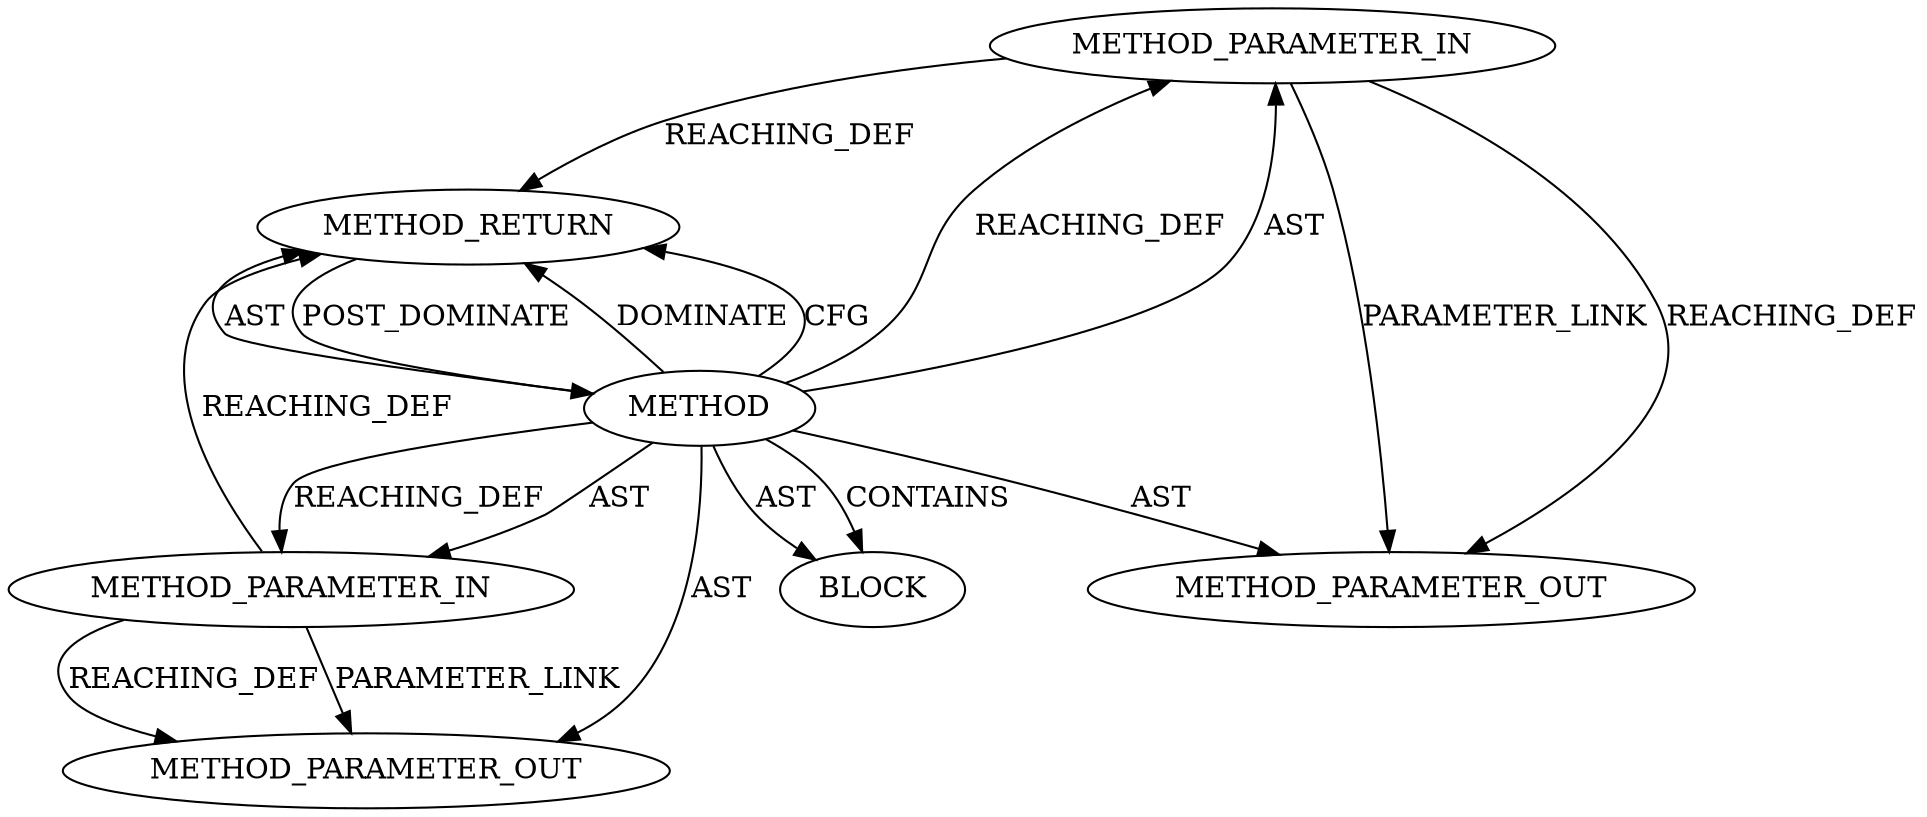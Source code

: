 digraph {
  26557 [label=METHOD_PARAMETER_IN ORDER=1 CODE="p1" IS_VARIADIC=false TYPE_FULL_NAME="ANY" EVALUATION_STRATEGY="BY_VALUE" INDEX=1 NAME="p1"]
  27616 [label=METHOD_PARAMETER_OUT ORDER=2 CODE="p2" IS_VARIADIC=false TYPE_FULL_NAME="ANY" EVALUATION_STRATEGY="BY_VALUE" INDEX=2 NAME="p2"]
  26560 [label=METHOD_RETURN ORDER=2 CODE="RET" TYPE_FULL_NAME="ANY" EVALUATION_STRATEGY="BY_VALUE"]
  26559 [label=BLOCK ORDER=1 ARGUMENT_INDEX=1 CODE="<empty>" TYPE_FULL_NAME="ANY"]
  26558 [label=METHOD_PARAMETER_IN ORDER=2 CODE="p2" IS_VARIADIC=false TYPE_FULL_NAME="ANY" EVALUATION_STRATEGY="BY_VALUE" INDEX=2 NAME="p2"]
  26556 [label=METHOD AST_PARENT_TYPE="NAMESPACE_BLOCK" AST_PARENT_FULL_NAME="<global>" ORDER=0 CODE="<empty>" FULL_NAME="dtls1_record_replay_check" IS_EXTERNAL=true FILENAME="<empty>" SIGNATURE="" NAME="dtls1_record_replay_check"]
  27615 [label=METHOD_PARAMETER_OUT ORDER=1 CODE="p1" IS_VARIADIC=false TYPE_FULL_NAME="ANY" EVALUATION_STRATEGY="BY_VALUE" INDEX=1 NAME="p1"]
  26556 -> 26558 [label=REACHING_DEF VARIABLE=""]
  26556 -> 26560 [label=DOMINATE ]
  26556 -> 26559 [label=CONTAINS ]
  26557 -> 27615 [label=PARAMETER_LINK ]
  26558 -> 27616 [label=REACHING_DEF VARIABLE="p2"]
  26558 -> 26560 [label=REACHING_DEF VARIABLE="p2"]
  26556 -> 26557 [label=REACHING_DEF VARIABLE=""]
  26556 -> 26557 [label=AST ]
  26560 -> 26556 [label=POST_DOMINATE ]
  26557 -> 27615 [label=REACHING_DEF VARIABLE="p1"]
  26556 -> 26560 [label=CFG ]
  26556 -> 26558 [label=AST ]
  26558 -> 27616 [label=PARAMETER_LINK ]
  26556 -> 26560 [label=AST ]
  26556 -> 27615 [label=AST ]
  26556 -> 27616 [label=AST ]
  26557 -> 26560 [label=REACHING_DEF VARIABLE="p1"]
  26556 -> 26559 [label=AST ]
}
